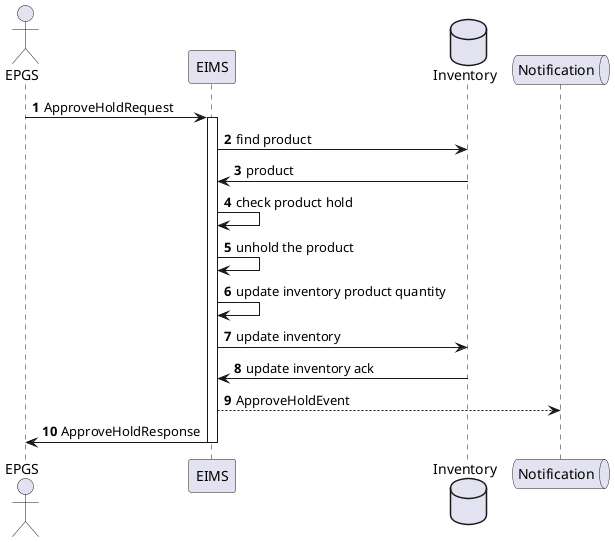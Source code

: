 @startuml
'https://plantuml.com/sequence-diagram

actor EPGS
participant EIMS
database Inventory
queue Notification as N

autonumber

EPGS -> EIMS: ApproveHoldRequest
activate EIMS

EIMS -> Inventory: find product
EIMS <- Inventory: product

EIMS -> EIMS: check product hold
EIMS -> EIMS: unhold the product
EIMS -> EIMS: update inventory product quantity
EIMS -> Inventory: update inventory
EIMS <- Inventory: update inventory ack
EIMS --> N: ApproveHoldEvent

EPGS <- EIMS: ApproveHoldResponse
deactivate EIMS

@enduml